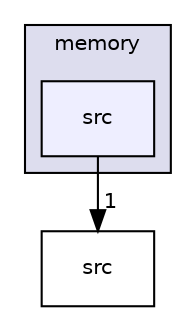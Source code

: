 digraph "src" {
  compound=true
  node [ fontsize="10", fontname="Helvetica"];
  edge [ labelfontsize="10", labelfontname="Helvetica"];
  subgraph clusterdir_dab45044bec314d3926b50d31a344369 {
    graph [ bgcolor="#ddddee", pencolor="black", label="memory" fontname="Helvetica", fontsize="10", URL="dir_dab45044bec314d3926b50d31a344369.html"]
  dir_0fec2f0ebeba27d31b70656b55bb17c7 [shape=box, label="src", style="filled", fillcolor="#eeeeff", pencolor="black", URL="dir_0fec2f0ebeba27d31b70656b55bb17c7.html"];
  }
  dir_7c33f78fd5be8fe1ebf0dc422256e91e [shape=box label="src" URL="dir_7c33f78fd5be8fe1ebf0dc422256e91e.html"];
  dir_0fec2f0ebeba27d31b70656b55bb17c7->dir_7c33f78fd5be8fe1ebf0dc422256e91e [headlabel="1", labeldistance=1.5 headhref="dir_000027_000025.html"];
}
